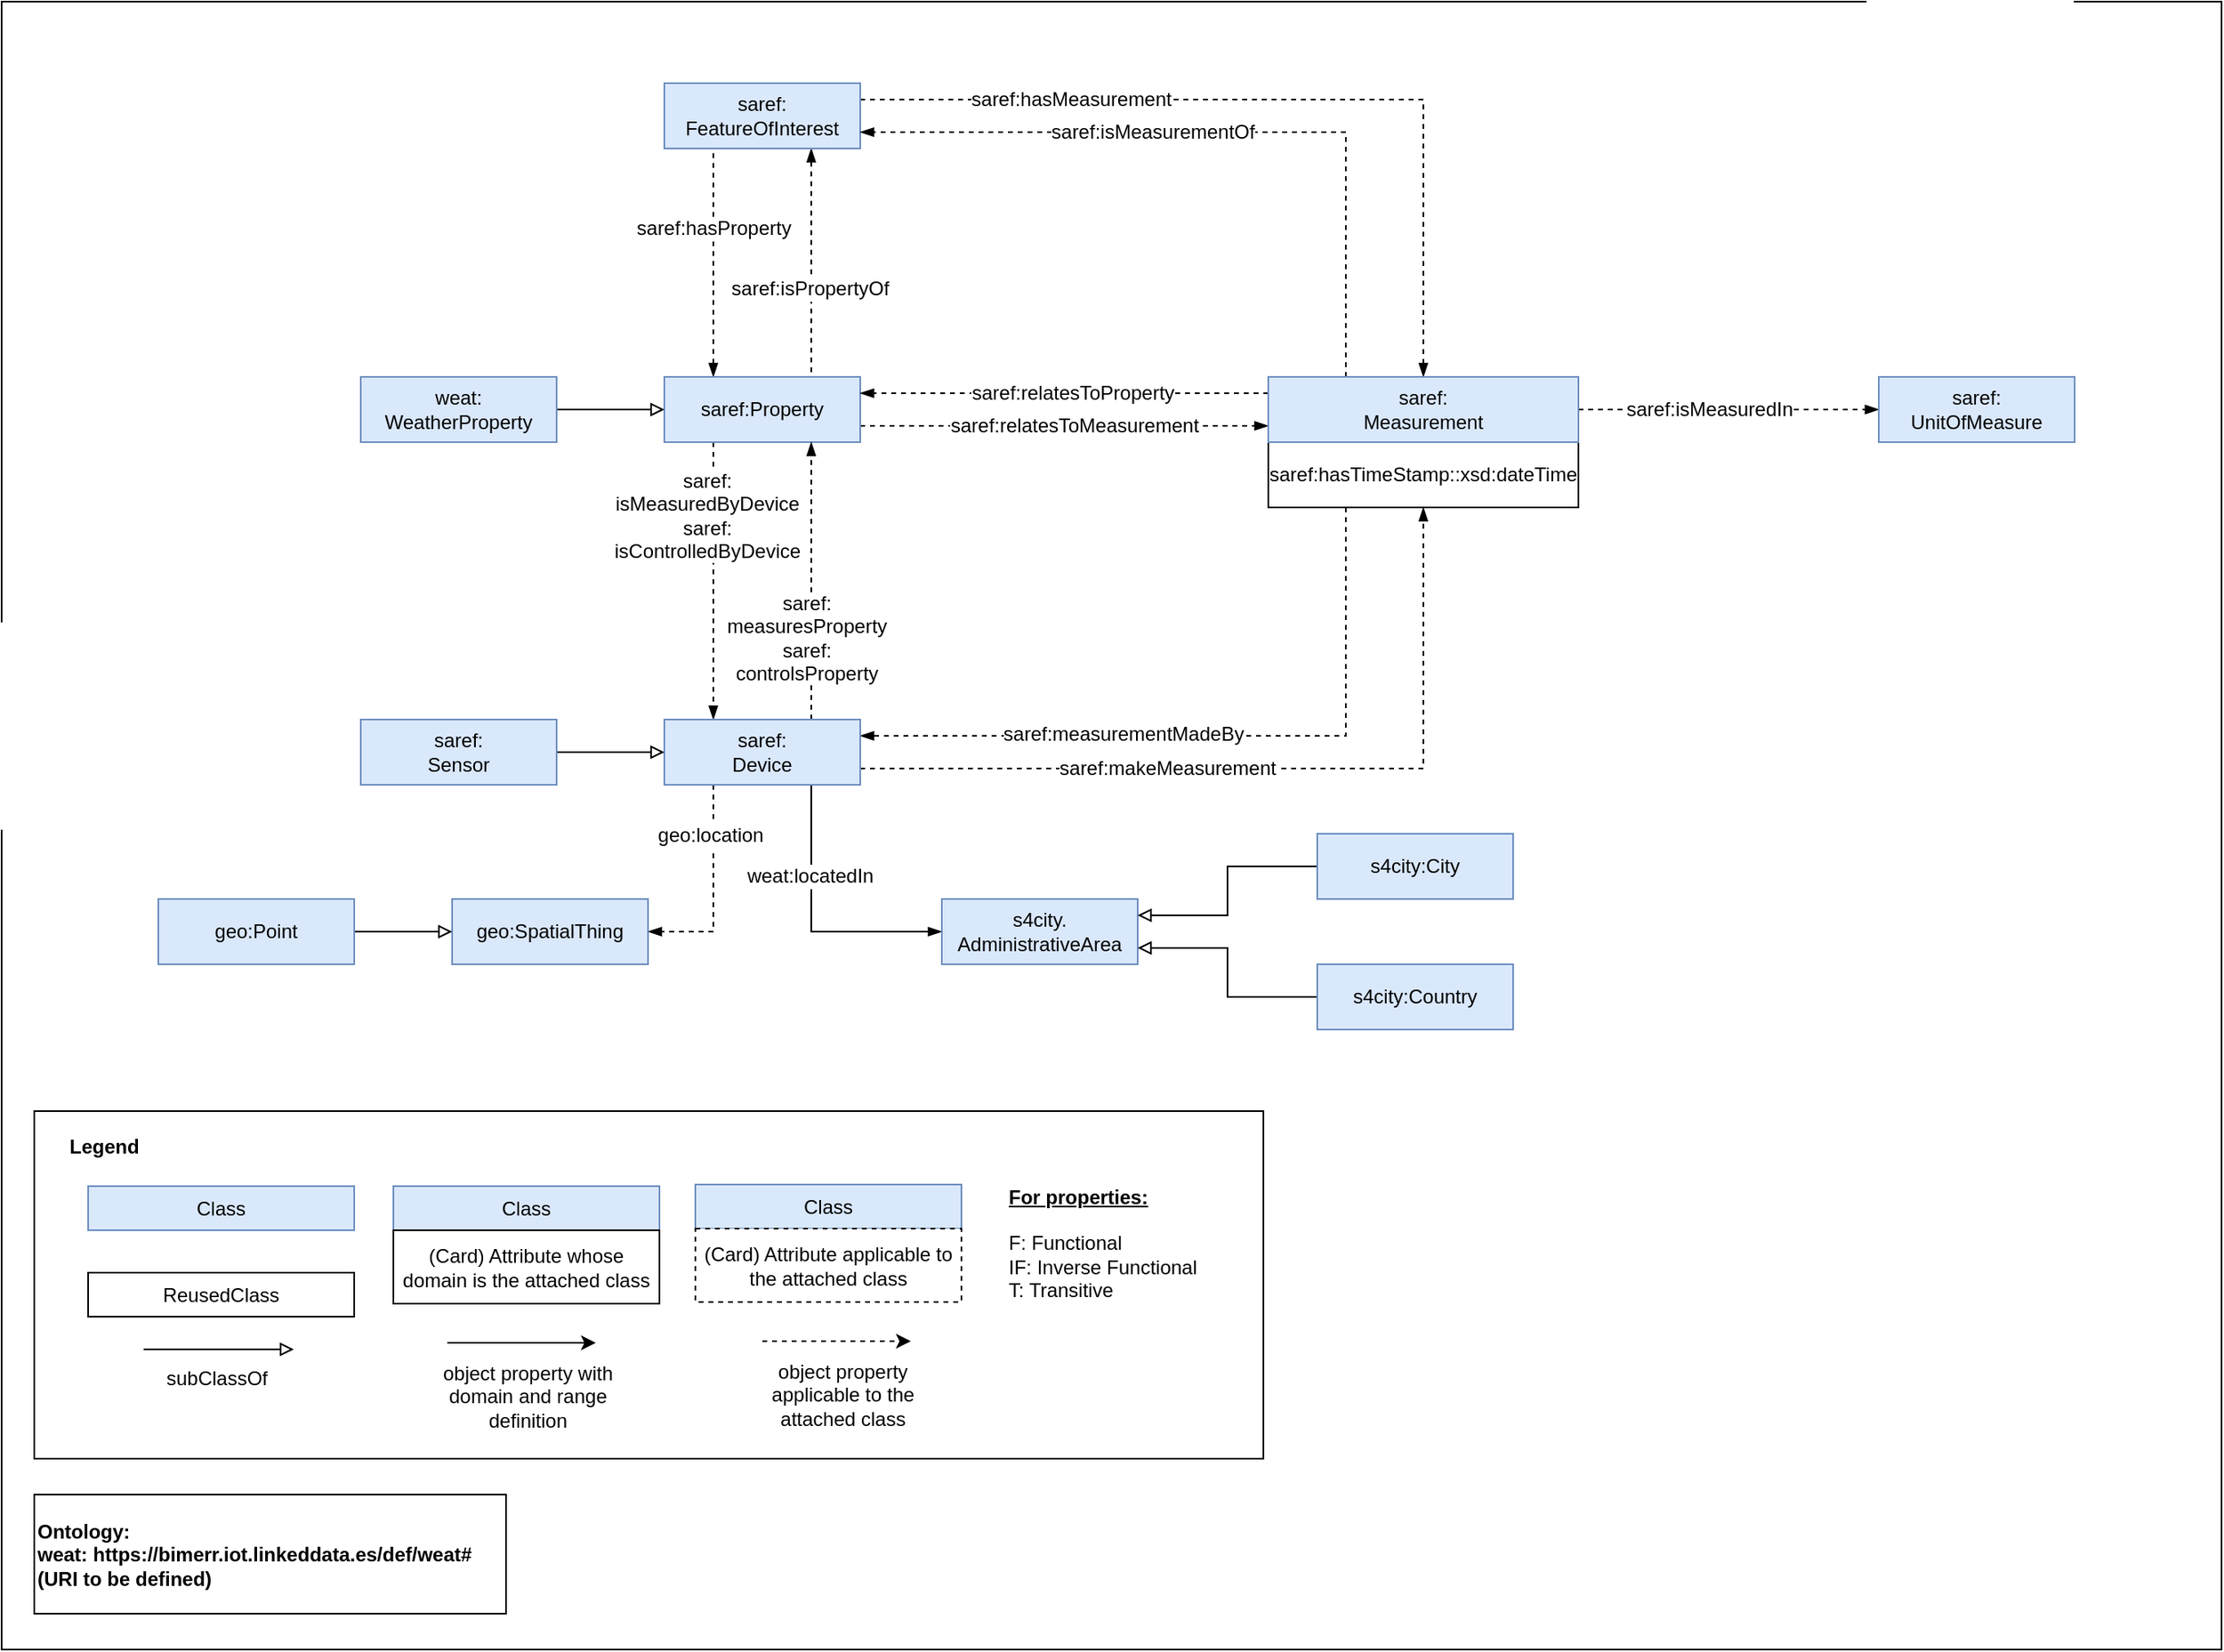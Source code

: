 <mxfile version="12.6.5" type="device"><diagram id="aa7P5bd20uqYNHVQMwT0" name="Page-1"><mxGraphModel dx="1422" dy="825" grid="1" gridSize="10" guides="1" tooltips="1" connect="1" arrows="1" fold="1" page="1" pageScale="1" pageWidth="850" pageHeight="1100" math="0" shadow="0"><root><mxCell id="0"/><mxCell id="1" parent="0"/><mxCell id="pCnO-tsTpFkJ3h0hjgVZ-76" value="" style="rounded=0;whiteSpace=wrap;html=1;" parent="1" vertex="1"><mxGeometry x="100" y="190" width="1360" height="1010" as="geometry"/></mxCell><mxCell id="pCnO-tsTpFkJ3h0hjgVZ-2" value="saref:hasTimeStamp::xsd:dateTime" style="rounded=0;whiteSpace=wrap;html=1;" parent="1" vertex="1"><mxGeometry x="876" y="460" width="190" height="40" as="geometry"/></mxCell><mxCell id="pCnO-tsTpFkJ3h0hjgVZ-21" style="edgeStyle=orthogonalEdgeStyle;rounded=0;orthogonalLoop=1;jettySize=auto;html=1;exitX=1;exitY=0.25;exitDx=0;exitDy=0;entryX=0.5;entryY=0;entryDx=0;entryDy=0;dashed=1;endArrow=blockThin;endFill=1;" parent="1" source="pCnO-tsTpFkJ3h0hjgVZ-3" target="pCnO-tsTpFkJ3h0hjgVZ-7" edge="1"><mxGeometry relative="1" as="geometry"/></mxCell><mxCell id="pCnO-tsTpFkJ3h0hjgVZ-53" value="saref:hasMeasurement" style="text;html=1;align=center;verticalAlign=middle;resizable=0;points=[];labelBackgroundColor=#ffffff;" parent="pCnO-tsTpFkJ3h0hjgVZ-21" vertex="1" connectable="0"><mxGeometry x="-0.538" y="-1" relative="1" as="geometry"><mxPoint x="10" y="-1" as="offset"/></mxGeometry></mxCell><mxCell id="pCnO-tsTpFkJ3h0hjgVZ-45" style="edgeStyle=orthogonalEdgeStyle;rounded=0;orthogonalLoop=1;jettySize=auto;html=1;exitX=0.75;exitY=1;exitDx=0;exitDy=0;entryX=0.75;entryY=0;entryDx=0;entryDy=0;dashed=1;endArrow=none;endFill=0;startArrow=blockThin;startFill=1;" parent="1" source="pCnO-tsTpFkJ3h0hjgVZ-3" target="pCnO-tsTpFkJ3h0hjgVZ-4" edge="1"><mxGeometry relative="1" as="geometry"/></mxCell><mxCell id="pCnO-tsTpFkJ3h0hjgVZ-47" value="saref:isPropertyOf" style="text;html=1;align=center;verticalAlign=middle;resizable=0;points=[];labelBackgroundColor=#ffffff;" parent="pCnO-tsTpFkJ3h0hjgVZ-45" vertex="1" connectable="0"><mxGeometry x="0.222" y="-1" relative="1" as="geometry"><mxPoint as="offset"/></mxGeometry></mxCell><mxCell id="pCnO-tsTpFkJ3h0hjgVZ-3" value="saref:&lt;br&gt;FeatureOfInterest" style="rounded=0;whiteSpace=wrap;html=1;fillColor=#dae8fc;strokeColor=#6c8ebf;" parent="1" vertex="1"><mxGeometry x="506" y="240" width="120" height="40" as="geometry"/></mxCell><mxCell id="pCnO-tsTpFkJ3h0hjgVZ-20" style="edgeStyle=orthogonalEdgeStyle;rounded=0;orthogonalLoop=1;jettySize=auto;html=1;exitX=1;exitY=0.75;exitDx=0;exitDy=0;dashed=1;endArrow=blockThin;endFill=1;entryX=0;entryY=0.75;entryDx=0;entryDy=0;" parent="1" source="pCnO-tsTpFkJ3h0hjgVZ-4" target="pCnO-tsTpFkJ3h0hjgVZ-7" edge="1"><mxGeometry relative="1" as="geometry"><Array as="points"><mxPoint x="796" y="450"/><mxPoint x="796" y="450"/></Array></mxGeometry></mxCell><mxCell id="pCnO-tsTpFkJ3h0hjgVZ-41" value="saref:relatesToMeasurement" style="text;html=1;align=center;verticalAlign=middle;resizable=0;points=[];labelBackgroundColor=#ffffff;" parent="pCnO-tsTpFkJ3h0hjgVZ-20" vertex="1" connectable="0"><mxGeometry x="-0.15" y="-2" relative="1" as="geometry"><mxPoint x="24" y="-2" as="offset"/></mxGeometry></mxCell><mxCell id="pCnO-tsTpFkJ3h0hjgVZ-44" style="edgeStyle=orthogonalEdgeStyle;rounded=0;orthogonalLoop=1;jettySize=auto;html=1;exitX=0.25;exitY=0;exitDx=0;exitDy=0;entryX=0.25;entryY=1;entryDx=0;entryDy=0;dashed=1;endArrow=none;endFill=0;startArrow=blockThin;startFill=1;" parent="1" source="pCnO-tsTpFkJ3h0hjgVZ-4" target="pCnO-tsTpFkJ3h0hjgVZ-3" edge="1"><mxGeometry relative="1" as="geometry"><Array as="points"><mxPoint x="536" y="330"/><mxPoint x="536" y="330"/></Array></mxGeometry></mxCell><mxCell id="pCnO-tsTpFkJ3h0hjgVZ-46" value="saref:hasProperty" style="text;html=1;align=center;verticalAlign=middle;resizable=0;points=[];labelBackgroundColor=#ffffff;" parent="pCnO-tsTpFkJ3h0hjgVZ-44" vertex="1" connectable="0"><mxGeometry x="0.267" relative="1" as="geometry"><mxPoint y="-3" as="offset"/></mxGeometry></mxCell><mxCell id="pCnO-tsTpFkJ3h0hjgVZ-48" style="edgeStyle=orthogonalEdgeStyle;rounded=0;orthogonalLoop=1;jettySize=auto;html=1;exitX=0.25;exitY=1;exitDx=0;exitDy=0;entryX=0.25;entryY=0;entryDx=0;entryDy=0;dashed=1;endArrow=blockThin;endFill=1;" parent="1" source="pCnO-tsTpFkJ3h0hjgVZ-4" target="pCnO-tsTpFkJ3h0hjgVZ-8" edge="1"><mxGeometry relative="1" as="geometry"/></mxCell><mxCell id="pCnO-tsTpFkJ3h0hjgVZ-50" value="saref:&lt;br&gt;isMeasuredByDevice&lt;br&gt;saref:&lt;br&gt;isControlledByDevice" style="text;html=1;align=center;verticalAlign=middle;resizable=0;points=[];labelBackgroundColor=#ffffff;" parent="pCnO-tsTpFkJ3h0hjgVZ-48" vertex="1" connectable="0"><mxGeometry x="-0.657" y="-4" relative="1" as="geometry"><mxPoint y="16" as="offset"/></mxGeometry></mxCell><mxCell id="pCnO-tsTpFkJ3h0hjgVZ-4" value="saref:Property" style="rounded=0;whiteSpace=wrap;html=1;fillColor=#dae8fc;strokeColor=#6c8ebf;" parent="1" vertex="1"><mxGeometry x="506" y="420" width="120" height="40" as="geometry"/></mxCell><mxCell id="pCnO-tsTpFkJ3h0hjgVZ-18" style="edgeStyle=orthogonalEdgeStyle;rounded=0;orthogonalLoop=1;jettySize=auto;html=1;exitX=1;exitY=0.5;exitDx=0;exitDy=0;entryX=0;entryY=0.5;entryDx=0;entryDy=0;dashed=1;endArrow=blockThin;endFill=1;" parent="1" source="pCnO-tsTpFkJ3h0hjgVZ-7" target="pCnO-tsTpFkJ3h0hjgVZ-17" edge="1"><mxGeometry relative="1" as="geometry"/></mxCell><mxCell id="pCnO-tsTpFkJ3h0hjgVZ-55" value="saref:isMeasuredIn" style="text;html=1;align=center;verticalAlign=middle;resizable=0;points=[];labelBackgroundColor=#ffffff;" parent="pCnO-tsTpFkJ3h0hjgVZ-18" vertex="1" connectable="0"><mxGeometry x="-0.133" y="-2" relative="1" as="geometry"><mxPoint y="-2" as="offset"/></mxGeometry></mxCell><mxCell id="pCnO-tsTpFkJ3h0hjgVZ-39" style="edgeStyle=orthogonalEdgeStyle;rounded=0;orthogonalLoop=1;jettySize=auto;html=1;exitX=0.25;exitY=1;exitDx=0;exitDy=0;entryX=1;entryY=0.25;entryDx=0;entryDy=0;dashed=1;endArrow=blockThin;endFill=1;" parent="1" source="pCnO-tsTpFkJ3h0hjgVZ-2" target="pCnO-tsTpFkJ3h0hjgVZ-8" edge="1"><mxGeometry relative="1" as="geometry"/></mxCell><mxCell id="pCnO-tsTpFkJ3h0hjgVZ-40" value="saref:measurementMadeBy" style="text;html=1;align=center;verticalAlign=middle;resizable=0;points=[];labelBackgroundColor=#ffffff;" parent="pCnO-tsTpFkJ3h0hjgVZ-39" vertex="1" connectable="0"><mxGeometry x="0.163" y="-1" relative="1" as="geometry"><mxPoint x="-22.5" as="offset"/></mxGeometry></mxCell><mxCell id="pCnO-tsTpFkJ3h0hjgVZ-42" style="edgeStyle=orthogonalEdgeStyle;rounded=0;orthogonalLoop=1;jettySize=auto;html=1;exitX=0;exitY=0.25;exitDx=0;exitDy=0;entryX=1;entryY=0.25;entryDx=0;entryDy=0;dashed=1;endArrow=blockThin;endFill=1;" parent="1" source="pCnO-tsTpFkJ3h0hjgVZ-7" target="pCnO-tsTpFkJ3h0hjgVZ-4" edge="1"><mxGeometry relative="1" as="geometry"/></mxCell><mxCell id="pCnO-tsTpFkJ3h0hjgVZ-43" value="saref:relatesToProperty" style="text;html=1;align=center;verticalAlign=middle;resizable=0;points=[];labelBackgroundColor=#ffffff;" parent="pCnO-tsTpFkJ3h0hjgVZ-42" vertex="1" connectable="0"><mxGeometry x="0.183" relative="1" as="geometry"><mxPoint x="28" as="offset"/></mxGeometry></mxCell><mxCell id="pCnO-tsTpFkJ3h0hjgVZ-52" style="edgeStyle=orthogonalEdgeStyle;rounded=0;orthogonalLoop=1;jettySize=auto;html=1;exitX=0.25;exitY=0;exitDx=0;exitDy=0;entryX=1;entryY=0.75;entryDx=0;entryDy=0;dashed=1;endArrow=blockThin;endFill=1;" parent="1" source="pCnO-tsTpFkJ3h0hjgVZ-7" target="pCnO-tsTpFkJ3h0hjgVZ-3" edge="1"><mxGeometry relative="1" as="geometry"/></mxCell><mxCell id="pCnO-tsTpFkJ3h0hjgVZ-54" value="saref:isMeasurementOf" style="text;html=1;align=center;verticalAlign=middle;resizable=0;points=[];labelBackgroundColor=#ffffff;" parent="pCnO-tsTpFkJ3h0hjgVZ-52" vertex="1" connectable="0"><mxGeometry x="-0.084" y="100" relative="1" as="geometry"><mxPoint x="-63.33" y="-100" as="offset"/></mxGeometry></mxCell><mxCell id="pCnO-tsTpFkJ3h0hjgVZ-7" value="saref:&lt;br&gt;Measurement" style="rounded=0;whiteSpace=wrap;html=1;fillColor=#dae8fc;strokeColor=#6c8ebf;" parent="1" vertex="1"><mxGeometry x="876" y="420" width="190" height="40" as="geometry"/></mxCell><mxCell id="pCnO-tsTpFkJ3h0hjgVZ-19" style="edgeStyle=orthogonalEdgeStyle;rounded=0;orthogonalLoop=1;jettySize=auto;html=1;exitX=1;exitY=0.75;exitDx=0;exitDy=0;dashed=1;endArrow=blockThin;endFill=1;entryX=0.5;entryY=1;entryDx=0;entryDy=0;" parent="1" source="pCnO-tsTpFkJ3h0hjgVZ-8" target="pCnO-tsTpFkJ3h0hjgVZ-2" edge="1"><mxGeometry relative="1" as="geometry"/></mxCell><mxCell id="pCnO-tsTpFkJ3h0hjgVZ-38" value="saref:makeMeasurement" style="text;html=1;align=center;verticalAlign=middle;resizable=0;points=[];labelBackgroundColor=#ffffff;" parent="pCnO-tsTpFkJ3h0hjgVZ-19" vertex="1" connectable="0"><mxGeometry x="-0.155" y="-3" relative="1" as="geometry"><mxPoint x="-25.83" y="-3" as="offset"/></mxGeometry></mxCell><mxCell id="pCnO-tsTpFkJ3h0hjgVZ-49" style="edgeStyle=orthogonalEdgeStyle;rounded=0;orthogonalLoop=1;jettySize=auto;html=1;exitX=0.75;exitY=0;exitDx=0;exitDy=0;entryX=0.75;entryY=1;entryDx=0;entryDy=0;dashed=1;endArrow=blockThin;endFill=1;" parent="1" source="pCnO-tsTpFkJ3h0hjgVZ-8" target="pCnO-tsTpFkJ3h0hjgVZ-4" edge="1"><mxGeometry relative="1" as="geometry"/></mxCell><mxCell id="pCnO-tsTpFkJ3h0hjgVZ-51" value="saref:&lt;br&gt;measuresProperty&lt;br&gt;saref:&lt;br&gt;controlsProperty" style="text;html=1;align=center;verticalAlign=middle;resizable=0;points=[];labelBackgroundColor=#ffffff;" parent="pCnO-tsTpFkJ3h0hjgVZ-49" vertex="1" connectable="0"><mxGeometry x="-0.314" y="3" relative="1" as="geometry"><mxPoint y="8" as="offset"/></mxGeometry></mxCell><mxCell id="pCnO-tsTpFkJ3h0hjgVZ-62" style="edgeStyle=orthogonalEdgeStyle;rounded=0;orthogonalLoop=1;jettySize=auto;html=1;exitX=0.25;exitY=1;exitDx=0;exitDy=0;dashed=1;endArrow=blockThin;endFill=1;entryX=1;entryY=0.5;entryDx=0;entryDy=0;" parent="1" source="pCnO-tsTpFkJ3h0hjgVZ-8" target="pCnO-tsTpFkJ3h0hjgVZ-61" edge="1"><mxGeometry relative="1" as="geometry"/></mxCell><mxCell id="pCnO-tsTpFkJ3h0hjgVZ-63" value="geo:location" style="text;html=1;align=center;verticalAlign=middle;resizable=0;points=[];labelBackgroundColor=#ffffff;" parent="pCnO-tsTpFkJ3h0hjgVZ-62" vertex="1" connectable="0"><mxGeometry x="0.112" y="-3" relative="1" as="geometry"><mxPoint x="1" y="-42" as="offset"/></mxGeometry></mxCell><mxCell id="pCnO-tsTpFkJ3h0hjgVZ-74" style="edgeStyle=orthogonalEdgeStyle;rounded=0;orthogonalLoop=1;jettySize=auto;html=1;exitX=0.75;exitY=1;exitDx=0;exitDy=0;entryX=0;entryY=0.5;entryDx=0;entryDy=0;endArrow=blockThin;endFill=1;" parent="1" source="pCnO-tsTpFkJ3h0hjgVZ-8" target="pCnO-tsTpFkJ3h0hjgVZ-66" edge="1"><mxGeometry relative="1" as="geometry"/></mxCell><mxCell id="pCnO-tsTpFkJ3h0hjgVZ-75" value="weat:locatedIn" style="text;html=1;align=center;verticalAlign=middle;resizable=0;points=[];labelBackgroundColor=#ffffff;" parent="pCnO-tsTpFkJ3h0hjgVZ-74" vertex="1" connectable="0"><mxGeometry x="-0.341" y="-1" relative="1" as="geometry"><mxPoint as="offset"/></mxGeometry></mxCell><mxCell id="pCnO-tsTpFkJ3h0hjgVZ-8" value="saref:&lt;br&gt;Device" style="rounded=0;whiteSpace=wrap;html=1;fillColor=#dae8fc;strokeColor=#6c8ebf;" parent="1" vertex="1"><mxGeometry x="506" y="630" width="120" height="40" as="geometry"/></mxCell><mxCell id="pCnO-tsTpFkJ3h0hjgVZ-22" style="edgeStyle=orthogonalEdgeStyle;rounded=0;orthogonalLoop=1;jettySize=auto;html=1;exitX=1;exitY=0.5;exitDx=0;exitDy=0;endArrow=block;endFill=0;" parent="1" source="pCnO-tsTpFkJ3h0hjgVZ-9" target="pCnO-tsTpFkJ3h0hjgVZ-8" edge="1"><mxGeometry relative="1" as="geometry"/></mxCell><mxCell id="pCnO-tsTpFkJ3h0hjgVZ-9" value="saref:&lt;br&gt;Sensor" style="rounded=0;whiteSpace=wrap;html=1;fillColor=#dae8fc;strokeColor=#6c8ebf;" parent="1" vertex="1"><mxGeometry x="320" y="630" width="120" height="40" as="geometry"/></mxCell><mxCell id="pCnO-tsTpFkJ3h0hjgVZ-17" value="saref:&lt;br&gt;UnitOfMeasure" style="rounded=0;whiteSpace=wrap;html=1;fillColor=#dae8fc;strokeColor=#6c8ebf;" parent="1" vertex="1"><mxGeometry x="1250" y="420" width="120" height="40" as="geometry"/></mxCell><mxCell id="pCnO-tsTpFkJ3h0hjgVZ-61" value="geo:SpatialThing" style="rounded=0;whiteSpace=wrap;html=1;fillColor=#dae8fc;strokeColor=#6c8ebf;" parent="1" vertex="1"><mxGeometry x="376" y="740" width="120" height="40" as="geometry"/></mxCell><mxCell id="pCnO-tsTpFkJ3h0hjgVZ-65" style="edgeStyle=orthogonalEdgeStyle;rounded=0;orthogonalLoop=1;jettySize=auto;html=1;exitX=1;exitY=0.5;exitDx=0;exitDy=0;endArrow=block;endFill=0;" parent="1" source="pCnO-tsTpFkJ3h0hjgVZ-64" target="pCnO-tsTpFkJ3h0hjgVZ-61" edge="1"><mxGeometry relative="1" as="geometry"/></mxCell><mxCell id="pCnO-tsTpFkJ3h0hjgVZ-64" value="geo:Point" style="rounded=0;whiteSpace=wrap;html=1;fillColor=#dae8fc;strokeColor=#6c8ebf;" parent="1" vertex="1"><mxGeometry x="196" y="740" width="120" height="40" as="geometry"/></mxCell><mxCell id="pCnO-tsTpFkJ3h0hjgVZ-66" value="s4city.&lt;br&gt;AdministrativeArea&lt;span style=&quot;color: rgba(0 , 0 , 0 , 0) ; font-family: monospace ; font-size: 0px ; white-space: nowrap&quot;&gt;%3CmxGraphModel%3E%3Croot%3E%3CmxCell%20id%3D%220%22%2F%3E%3CmxCell%20id%3D%221%22%20parent%3D%220%22%2F%3E%3CmxCell%20id%3D%222%22%20value%3D%22sosa%3A%26lt%3Bbr%26gt%3BSensor%22%20style%3D%22rounded%3D0%3BwhiteSpace%3Dwrap%3Bhtml%3D1%3BfillColor%3D%23dae8fc%3BstrokeColor%3D%236c8ebf%3B%22%20vertex%3D%221%22%20parent%3D%221%22%3E%3CmxGeometry%20x%3D%22460%22%20y%3D%22630%22%20width%3D%22120%22%20height%3D%2240%22%20as%3D%22geometry%22%2F%3E%3C%2FmxCell%3E%3C%2Froot%3E%3C%2FmxGraphModel%3E&lt;/span&gt;" style="rounded=0;whiteSpace=wrap;html=1;fillColor=#dae8fc;strokeColor=#6c8ebf;" parent="1" vertex="1"><mxGeometry x="676" y="740" width="120" height="40" as="geometry"/></mxCell><mxCell id="pCnO-tsTpFkJ3h0hjgVZ-72" style="edgeStyle=orthogonalEdgeStyle;rounded=0;orthogonalLoop=1;jettySize=auto;html=1;exitX=0;exitY=0.5;exitDx=0;exitDy=0;entryX=1;entryY=0.25;entryDx=0;entryDy=0;endArrow=block;endFill=0;" parent="1" source="pCnO-tsTpFkJ3h0hjgVZ-67" target="pCnO-tsTpFkJ3h0hjgVZ-66" edge="1"><mxGeometry relative="1" as="geometry"/></mxCell><mxCell id="pCnO-tsTpFkJ3h0hjgVZ-67" value="s4city:City" style="rounded=0;whiteSpace=wrap;html=1;fillColor=#dae8fc;strokeColor=#6c8ebf;" parent="1" vertex="1"><mxGeometry x="906" y="700" width="120" height="40" as="geometry"/></mxCell><mxCell id="pCnO-tsTpFkJ3h0hjgVZ-73" style="edgeStyle=orthogonalEdgeStyle;rounded=0;orthogonalLoop=1;jettySize=auto;html=1;exitX=0;exitY=0.5;exitDx=0;exitDy=0;entryX=1;entryY=0.75;entryDx=0;entryDy=0;endArrow=block;endFill=0;" parent="1" source="pCnO-tsTpFkJ3h0hjgVZ-68" target="pCnO-tsTpFkJ3h0hjgVZ-66" edge="1"><mxGeometry relative="1" as="geometry"/></mxCell><mxCell id="pCnO-tsTpFkJ3h0hjgVZ-68" value="s4city:Country" style="rounded=0;whiteSpace=wrap;html=1;fillColor=#dae8fc;strokeColor=#6c8ebf;" parent="1" vertex="1"><mxGeometry x="906" y="780" width="120" height="40" as="geometry"/></mxCell><mxCell id="pCnO-tsTpFkJ3h0hjgVZ-77" value="&lt;b&gt;Ontology:&lt;/b&gt;&lt;br&gt;&lt;b&gt;weat: https://bimerr.iot.linkeddata.es/def/weat#&lt;/b&gt;&lt;br&gt;&lt;b&gt;(URI to be defined)&lt;/b&gt;" style="rounded=0;whiteSpace=wrap;html=1;fillColor=none;align=left;" parent="1" vertex="1"><mxGeometry x="120" y="1105" width="289" height="73" as="geometry"/></mxCell><mxCell id="pCnO-tsTpFkJ3h0hjgVZ-78" value="" style="rounded=0;whiteSpace=wrap;html=1;fillColor=none;" parent="1" vertex="1"><mxGeometry x="120" y="870" width="753" height="213" as="geometry"/></mxCell><mxCell id="pCnO-tsTpFkJ3h0hjgVZ-79" value="Class" style="rounded=0;whiteSpace=wrap;html=1;fillColor=#dae8fc;strokeColor=#6c8ebf;" parent="1" vertex="1"><mxGeometry x="340" y="916" width="163" height="27" as="geometry"/></mxCell><mxCell id="pCnO-tsTpFkJ3h0hjgVZ-80" value="(Card) Attribute whose domain is the attached class" style="rounded=0;whiteSpace=wrap;html=1;" parent="1" vertex="1"><mxGeometry x="340" y="943" width="163" height="45" as="geometry"/></mxCell><mxCell id="pCnO-tsTpFkJ3h0hjgVZ-81" value="Class" style="rounded=0;whiteSpace=wrap;html=1;fillColor=#dae8fc;strokeColor=#6c8ebf;" parent="1" vertex="1"><mxGeometry x="525" y="915" width="163" height="27" as="geometry"/></mxCell><mxCell id="pCnO-tsTpFkJ3h0hjgVZ-82" value="(Card) Attribute applicable to the attached class" style="rounded=0;whiteSpace=wrap;html=1;dashed=1;" parent="1" vertex="1"><mxGeometry x="525" y="942" width="163" height="45" as="geometry"/></mxCell><mxCell id="pCnO-tsTpFkJ3h0hjgVZ-83" value="ReusedClass" style="rounded=0;whiteSpace=wrap;html=1;" parent="1" vertex="1"><mxGeometry x="153" y="969" width="163" height="27" as="geometry"/></mxCell><mxCell id="pCnO-tsTpFkJ3h0hjgVZ-84" value="Class" style="rounded=0;whiteSpace=wrap;html=1;fillColor=#dae8fc;strokeColor=#6c8ebf;" parent="1" vertex="1"><mxGeometry x="153" y="916" width="163" height="27" as="geometry"/></mxCell><mxCell id="pCnO-tsTpFkJ3h0hjgVZ-85" value="" style="endArrow=block;html=1;endFill=0;" parent="1" edge="1"><mxGeometry width="50" height="50" relative="1" as="geometry"><mxPoint x="187.0" y="1016.0" as="sourcePoint"/><mxPoint x="279" y="1016.0" as="targetPoint"/></mxGeometry></mxCell><mxCell id="pCnO-tsTpFkJ3h0hjgVZ-86" value="subClassOf" style="text;html=1;strokeColor=none;fillColor=none;align=center;verticalAlign=middle;whiteSpace=wrap;rounded=0;dashed=1;" parent="1" vertex="1"><mxGeometry x="211.5" y="1024" width="40" height="20" as="geometry"/></mxCell><mxCell id="pCnO-tsTpFkJ3h0hjgVZ-87" value="" style="endArrow=classic;html=1;" parent="1" edge="1"><mxGeometry width="50" height="50" relative="1" as="geometry"><mxPoint x="373" y="1012" as="sourcePoint"/><mxPoint x="464" y="1012" as="targetPoint"/></mxGeometry></mxCell><mxCell id="pCnO-tsTpFkJ3h0hjgVZ-88" value="object property with domain and range definition" style="text;html=1;strokeColor=none;fillColor=none;align=center;verticalAlign=middle;whiteSpace=wrap;rounded=0;dashed=1;" parent="1" vertex="1"><mxGeometry x="367" y="1035" width="110.5" height="20" as="geometry"/></mxCell><mxCell id="pCnO-tsTpFkJ3h0hjgVZ-89" value="" style="endArrow=classic;html=1;dashed=1;" parent="1" edge="1"><mxGeometry width="50" height="50" relative="1" as="geometry"><mxPoint x="566" y="1011.0" as="sourcePoint"/><mxPoint x="657" y="1011.0" as="targetPoint"/></mxGeometry></mxCell><mxCell id="pCnO-tsTpFkJ3h0hjgVZ-90" value="object property applicable to the attached class" style="text;html=1;strokeColor=none;fillColor=none;align=center;verticalAlign=middle;whiteSpace=wrap;rounded=0;dashed=1;" parent="1" vertex="1"><mxGeometry x="560" y="1034" width="110.5" height="20" as="geometry"/></mxCell><mxCell id="pCnO-tsTpFkJ3h0hjgVZ-91" value="&lt;b&gt;&lt;u&gt;For properties:&lt;br&gt;&lt;br&gt;&lt;/u&gt;&lt;/b&gt;F: Functional&lt;br&gt;IF: Inverse Functional&lt;br&gt;T: Transitive" style="text;html=1;strokeColor=none;fillColor=none;align=left;verticalAlign=middle;whiteSpace=wrap;rounded=0;dashed=1;" parent="1" vertex="1"><mxGeometry x="715" y="916" width="136" height="70" as="geometry"/></mxCell><mxCell id="pCnO-tsTpFkJ3h0hjgVZ-92" value="&lt;b&gt;Legend&lt;/b&gt;" style="text;html=1;strokeColor=none;fillColor=none;align=center;verticalAlign=middle;whiteSpace=wrap;rounded=0;dashed=1;" parent="1" vertex="1"><mxGeometry x="143" y="882" width="40" height="20" as="geometry"/></mxCell><mxCell id="pCnO-tsTpFkJ3h0hjgVZ-94" style="edgeStyle=orthogonalEdgeStyle;rounded=0;orthogonalLoop=1;jettySize=auto;html=1;exitX=1;exitY=0.5;exitDx=0;exitDy=0;endArrow=block;endFill=0;" parent="1" source="pCnO-tsTpFkJ3h0hjgVZ-93" target="pCnO-tsTpFkJ3h0hjgVZ-4" edge="1"><mxGeometry relative="1" as="geometry"/></mxCell><mxCell id="pCnO-tsTpFkJ3h0hjgVZ-93" value="weat:&lt;br&gt;WeatherProperty" style="rounded=0;whiteSpace=wrap;html=1;fillColor=#dae8fc;strokeColor=#6c8ebf;" parent="1" vertex="1"><mxGeometry x="320" y="420" width="120" height="40" as="geometry"/></mxCell></root></mxGraphModel></diagram></mxfile>
